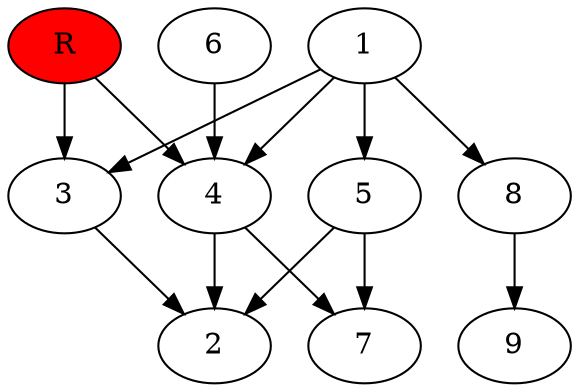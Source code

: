 digraph prb19136 {
	1
	2
	3
	4
	5
	6
	7
	8
	R [fillcolor="#ff0000" style=filled]
	1 -> 3
	1 -> 4
	1 -> 5
	1 -> 8
	3 -> 2
	4 -> 2
	4 -> 7
	5 -> 2
	5 -> 7
	6 -> 4
	8 -> 9
	R -> 3
	R -> 4
}
